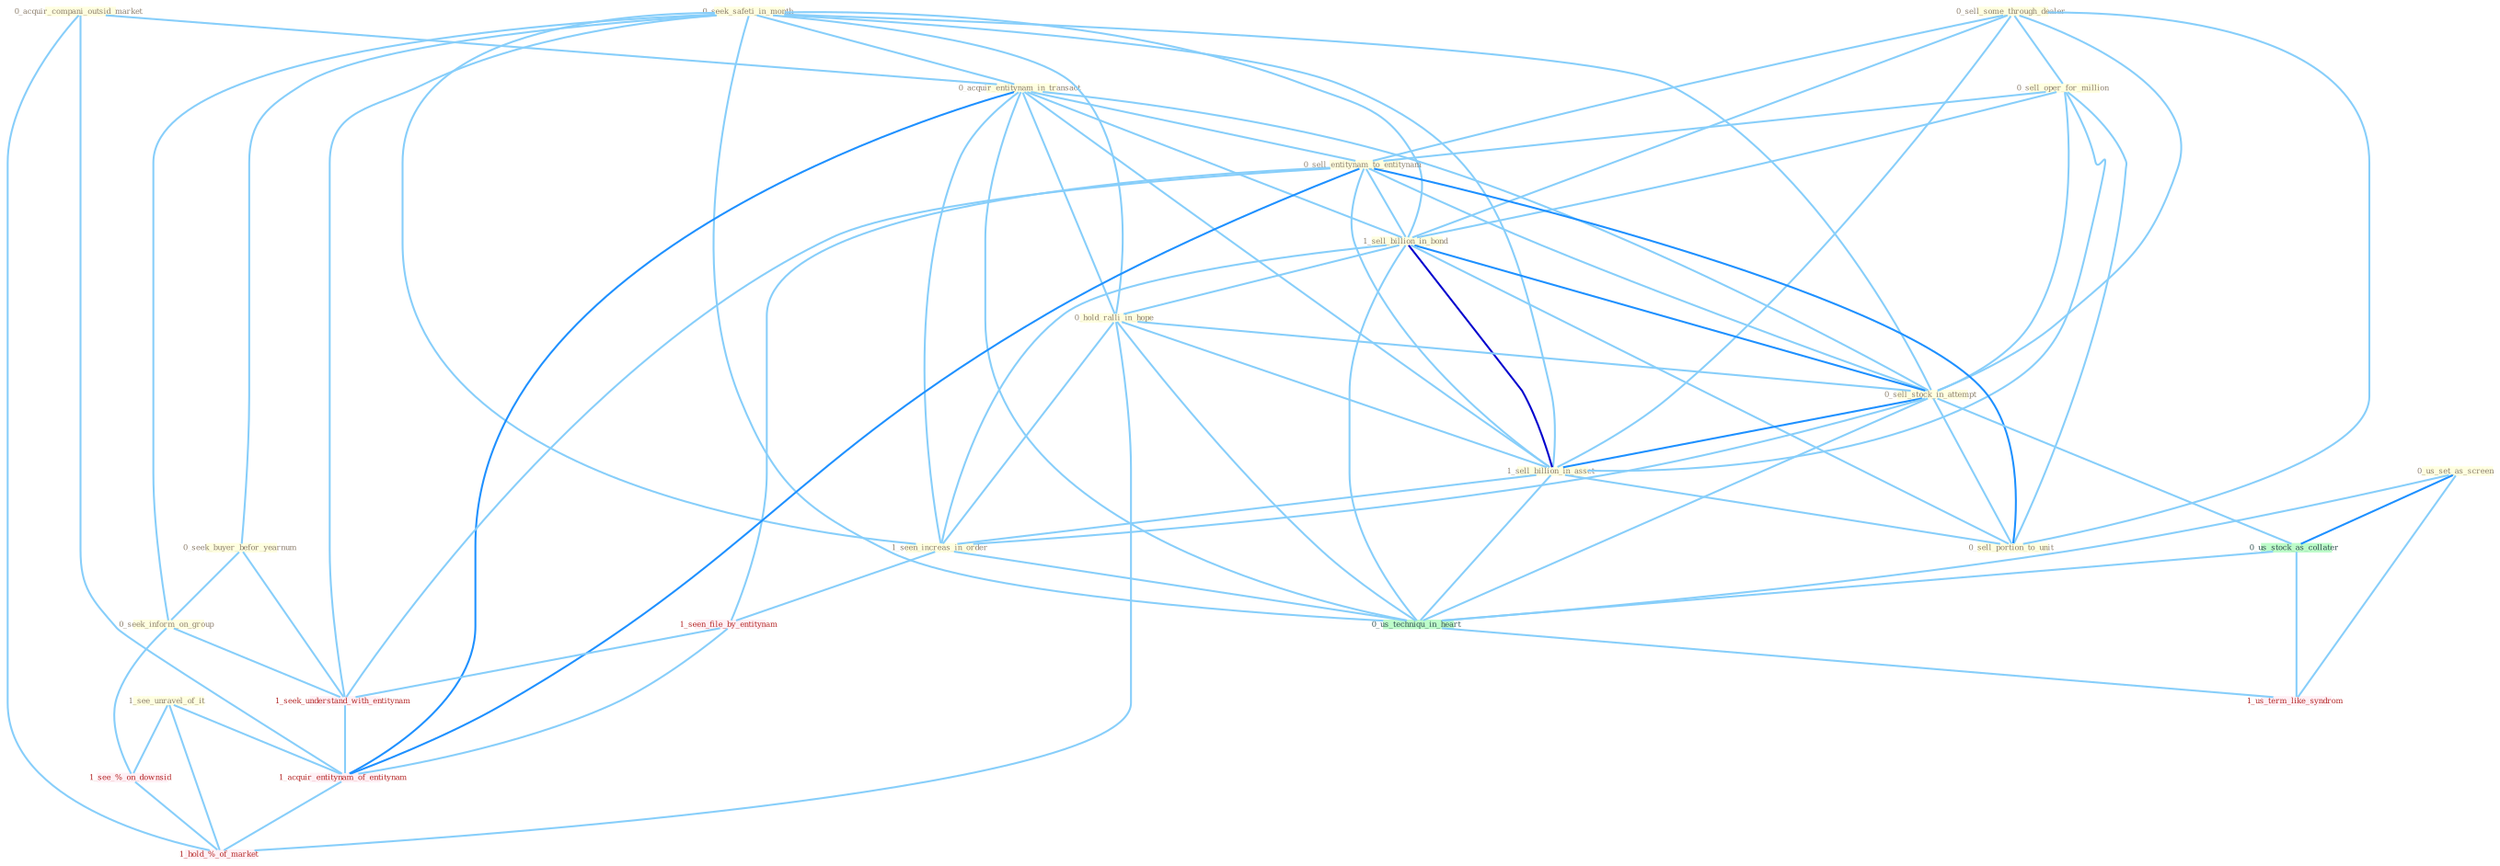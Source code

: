 Graph G{ 
    node
    [shape=polygon,style=filled,width=.5,height=.06,color="#BDFCC9",fixedsize=true,fontsize=4,
    fontcolor="#2f4f4f"];
    {node
    [color="#ffffe0", fontcolor="#8b7d6b"] "0_seek_safeti_in_month " "0_seek_buyer_befor_yearnum " "0_sell_some_through_dealer " "0_acquir_compani_outsid_market " "0_acquir_entitynam_in_transact " "0_sell_oper_for_million " "0_sell_entitynam_to_entitynam " "0_seek_inform_on_group " "1_sell_billion_in_bond " "0_hold_ralli_in_hope " "0_sell_stock_in_attempt " "0_us_set_as_screen " "1_sell_billion_in_asset " "1_see_unravel_of_it " "1_seen_increas_in_order " "0_sell_portion_to_unit "}
{node [color="#fff0f5", fontcolor="#b22222"] "1_seen_file_by_entitynam " "1_seek_understand_with_entitynam " "1_acquir_entitynam_of_entitynam " "1_see_%_on_downsid " "1_us_term_like_syndrom " "1_hold_%_of_market "}
edge [color="#B0E2FF"];

	"0_seek_safeti_in_month " -- "0_seek_buyer_befor_yearnum " [w="1", color="#87cefa" ];
	"0_seek_safeti_in_month " -- "0_acquir_entitynam_in_transact " [w="1", color="#87cefa" ];
	"0_seek_safeti_in_month " -- "0_seek_inform_on_group " [w="1", color="#87cefa" ];
	"0_seek_safeti_in_month " -- "1_sell_billion_in_bond " [w="1", color="#87cefa" ];
	"0_seek_safeti_in_month " -- "0_hold_ralli_in_hope " [w="1", color="#87cefa" ];
	"0_seek_safeti_in_month " -- "0_sell_stock_in_attempt " [w="1", color="#87cefa" ];
	"0_seek_safeti_in_month " -- "1_sell_billion_in_asset " [w="1", color="#87cefa" ];
	"0_seek_safeti_in_month " -- "1_seen_increas_in_order " [w="1", color="#87cefa" ];
	"0_seek_safeti_in_month " -- "1_seek_understand_with_entitynam " [w="1", color="#87cefa" ];
	"0_seek_safeti_in_month " -- "0_us_techniqu_in_heart " [w="1", color="#87cefa" ];
	"0_seek_buyer_befor_yearnum " -- "0_seek_inform_on_group " [w="1", color="#87cefa" ];
	"0_seek_buyer_befor_yearnum " -- "1_seek_understand_with_entitynam " [w="1", color="#87cefa" ];
	"0_sell_some_through_dealer " -- "0_sell_oper_for_million " [w="1", color="#87cefa" ];
	"0_sell_some_through_dealer " -- "0_sell_entitynam_to_entitynam " [w="1", color="#87cefa" ];
	"0_sell_some_through_dealer " -- "1_sell_billion_in_bond " [w="1", color="#87cefa" ];
	"0_sell_some_through_dealer " -- "0_sell_stock_in_attempt " [w="1", color="#87cefa" ];
	"0_sell_some_through_dealer " -- "1_sell_billion_in_asset " [w="1", color="#87cefa" ];
	"0_sell_some_through_dealer " -- "0_sell_portion_to_unit " [w="1", color="#87cefa" ];
	"0_acquir_compani_outsid_market " -- "0_acquir_entitynam_in_transact " [w="1", color="#87cefa" ];
	"0_acquir_compani_outsid_market " -- "1_acquir_entitynam_of_entitynam " [w="1", color="#87cefa" ];
	"0_acquir_compani_outsid_market " -- "1_hold_%_of_market " [w="1", color="#87cefa" ];
	"0_acquir_entitynam_in_transact " -- "0_sell_entitynam_to_entitynam " [w="1", color="#87cefa" ];
	"0_acquir_entitynam_in_transact " -- "1_sell_billion_in_bond " [w="1", color="#87cefa" ];
	"0_acquir_entitynam_in_transact " -- "0_hold_ralli_in_hope " [w="1", color="#87cefa" ];
	"0_acquir_entitynam_in_transact " -- "0_sell_stock_in_attempt " [w="1", color="#87cefa" ];
	"0_acquir_entitynam_in_transact " -- "1_sell_billion_in_asset " [w="1", color="#87cefa" ];
	"0_acquir_entitynam_in_transact " -- "1_seen_increas_in_order " [w="1", color="#87cefa" ];
	"0_acquir_entitynam_in_transact " -- "1_acquir_entitynam_of_entitynam " [w="2", color="#1e90ff" , len=0.8];
	"0_acquir_entitynam_in_transact " -- "0_us_techniqu_in_heart " [w="1", color="#87cefa" ];
	"0_sell_oper_for_million " -- "0_sell_entitynam_to_entitynam " [w="1", color="#87cefa" ];
	"0_sell_oper_for_million " -- "1_sell_billion_in_bond " [w="1", color="#87cefa" ];
	"0_sell_oper_for_million " -- "0_sell_stock_in_attempt " [w="1", color="#87cefa" ];
	"0_sell_oper_for_million " -- "1_sell_billion_in_asset " [w="1", color="#87cefa" ];
	"0_sell_oper_for_million " -- "0_sell_portion_to_unit " [w="1", color="#87cefa" ];
	"0_sell_entitynam_to_entitynam " -- "1_sell_billion_in_bond " [w="1", color="#87cefa" ];
	"0_sell_entitynam_to_entitynam " -- "0_sell_stock_in_attempt " [w="1", color="#87cefa" ];
	"0_sell_entitynam_to_entitynam " -- "1_sell_billion_in_asset " [w="1", color="#87cefa" ];
	"0_sell_entitynam_to_entitynam " -- "0_sell_portion_to_unit " [w="2", color="#1e90ff" , len=0.8];
	"0_sell_entitynam_to_entitynam " -- "1_seen_file_by_entitynam " [w="1", color="#87cefa" ];
	"0_sell_entitynam_to_entitynam " -- "1_seek_understand_with_entitynam " [w="1", color="#87cefa" ];
	"0_sell_entitynam_to_entitynam " -- "1_acquir_entitynam_of_entitynam " [w="2", color="#1e90ff" , len=0.8];
	"0_seek_inform_on_group " -- "1_seek_understand_with_entitynam " [w="1", color="#87cefa" ];
	"0_seek_inform_on_group " -- "1_see_%_on_downsid " [w="1", color="#87cefa" ];
	"1_sell_billion_in_bond " -- "0_hold_ralli_in_hope " [w="1", color="#87cefa" ];
	"1_sell_billion_in_bond " -- "0_sell_stock_in_attempt " [w="2", color="#1e90ff" , len=0.8];
	"1_sell_billion_in_bond " -- "1_sell_billion_in_asset " [w="3", color="#0000cd" , len=0.6];
	"1_sell_billion_in_bond " -- "1_seen_increas_in_order " [w="1", color="#87cefa" ];
	"1_sell_billion_in_bond " -- "0_sell_portion_to_unit " [w="1", color="#87cefa" ];
	"1_sell_billion_in_bond " -- "0_us_techniqu_in_heart " [w="1", color="#87cefa" ];
	"0_hold_ralli_in_hope " -- "0_sell_stock_in_attempt " [w="1", color="#87cefa" ];
	"0_hold_ralli_in_hope " -- "1_sell_billion_in_asset " [w="1", color="#87cefa" ];
	"0_hold_ralli_in_hope " -- "1_seen_increas_in_order " [w="1", color="#87cefa" ];
	"0_hold_ralli_in_hope " -- "0_us_techniqu_in_heart " [w="1", color="#87cefa" ];
	"0_hold_ralli_in_hope " -- "1_hold_%_of_market " [w="1", color="#87cefa" ];
	"0_sell_stock_in_attempt " -- "1_sell_billion_in_asset " [w="2", color="#1e90ff" , len=0.8];
	"0_sell_stock_in_attempt " -- "1_seen_increas_in_order " [w="1", color="#87cefa" ];
	"0_sell_stock_in_attempt " -- "0_sell_portion_to_unit " [w="1", color="#87cefa" ];
	"0_sell_stock_in_attempt " -- "0_us_stock_as_collater " [w="1", color="#87cefa" ];
	"0_sell_stock_in_attempt " -- "0_us_techniqu_in_heart " [w="1", color="#87cefa" ];
	"0_us_set_as_screen " -- "0_us_stock_as_collater " [w="2", color="#1e90ff" , len=0.8];
	"0_us_set_as_screen " -- "0_us_techniqu_in_heart " [w="1", color="#87cefa" ];
	"0_us_set_as_screen " -- "1_us_term_like_syndrom " [w="1", color="#87cefa" ];
	"1_sell_billion_in_asset " -- "1_seen_increas_in_order " [w="1", color="#87cefa" ];
	"1_sell_billion_in_asset " -- "0_sell_portion_to_unit " [w="1", color="#87cefa" ];
	"1_sell_billion_in_asset " -- "0_us_techniqu_in_heart " [w="1", color="#87cefa" ];
	"1_see_unravel_of_it " -- "1_acquir_entitynam_of_entitynam " [w="1", color="#87cefa" ];
	"1_see_unravel_of_it " -- "1_see_%_on_downsid " [w="1", color="#87cefa" ];
	"1_see_unravel_of_it " -- "1_hold_%_of_market " [w="1", color="#87cefa" ];
	"1_seen_increas_in_order " -- "1_seen_file_by_entitynam " [w="1", color="#87cefa" ];
	"1_seen_increas_in_order " -- "0_us_techniqu_in_heart " [w="1", color="#87cefa" ];
	"1_seen_file_by_entitynam " -- "1_seek_understand_with_entitynam " [w="1", color="#87cefa" ];
	"1_seen_file_by_entitynam " -- "1_acquir_entitynam_of_entitynam " [w="1", color="#87cefa" ];
	"0_us_stock_as_collater " -- "0_us_techniqu_in_heart " [w="1", color="#87cefa" ];
	"0_us_stock_as_collater " -- "1_us_term_like_syndrom " [w="1", color="#87cefa" ];
	"1_seek_understand_with_entitynam " -- "1_acquir_entitynam_of_entitynam " [w="1", color="#87cefa" ];
	"1_acquir_entitynam_of_entitynam " -- "1_hold_%_of_market " [w="1", color="#87cefa" ];
	"0_us_techniqu_in_heart " -- "1_us_term_like_syndrom " [w="1", color="#87cefa" ];
	"1_see_%_on_downsid " -- "1_hold_%_of_market " [w="1", color="#87cefa" ];
}